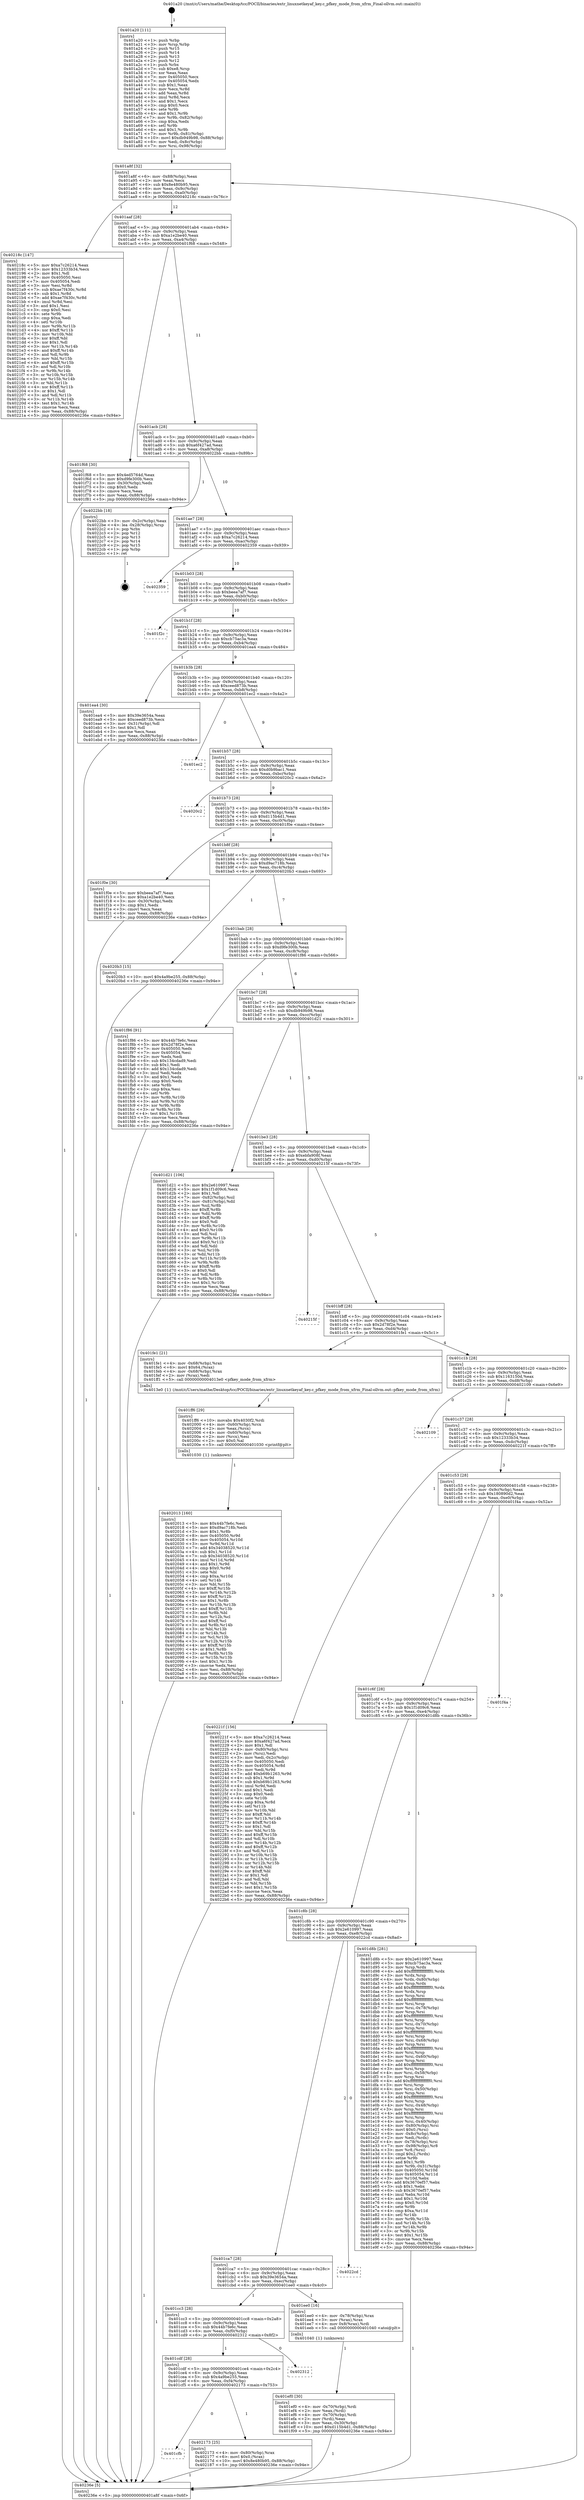 digraph "0x401a20" {
  label = "0x401a20 (/mnt/c/Users/mathe/Desktop/tcc/POCII/binaries/extr_linuxnetkeyaf_key.c_pfkey_mode_from_xfrm_Final-ollvm.out::main(0))"
  labelloc = "t"
  node[shape=record]

  Entry [label="",width=0.3,height=0.3,shape=circle,fillcolor=black,style=filled]
  "0x401a8f" [label="{
     0x401a8f [32]\l
     | [instrs]\l
     &nbsp;&nbsp;0x401a8f \<+6\>: mov -0x88(%rbp),%eax\l
     &nbsp;&nbsp;0x401a95 \<+2\>: mov %eax,%ecx\l
     &nbsp;&nbsp;0x401a97 \<+6\>: sub $0x8e480b95,%ecx\l
     &nbsp;&nbsp;0x401a9d \<+6\>: mov %eax,-0x9c(%rbp)\l
     &nbsp;&nbsp;0x401aa3 \<+6\>: mov %ecx,-0xa0(%rbp)\l
     &nbsp;&nbsp;0x401aa9 \<+6\>: je 000000000040218c \<main+0x76c\>\l
  }"]
  "0x40218c" [label="{
     0x40218c [147]\l
     | [instrs]\l
     &nbsp;&nbsp;0x40218c \<+5\>: mov $0xa7c26214,%eax\l
     &nbsp;&nbsp;0x402191 \<+5\>: mov $0x12333b34,%ecx\l
     &nbsp;&nbsp;0x402196 \<+2\>: mov $0x1,%dl\l
     &nbsp;&nbsp;0x402198 \<+7\>: mov 0x405050,%esi\l
     &nbsp;&nbsp;0x40219f \<+7\>: mov 0x405054,%edi\l
     &nbsp;&nbsp;0x4021a6 \<+3\>: mov %esi,%r8d\l
     &nbsp;&nbsp;0x4021a9 \<+7\>: sub $0xae7f430c,%r8d\l
     &nbsp;&nbsp;0x4021b0 \<+4\>: sub $0x1,%r8d\l
     &nbsp;&nbsp;0x4021b4 \<+7\>: add $0xae7f430c,%r8d\l
     &nbsp;&nbsp;0x4021bb \<+4\>: imul %r8d,%esi\l
     &nbsp;&nbsp;0x4021bf \<+3\>: and $0x1,%esi\l
     &nbsp;&nbsp;0x4021c2 \<+3\>: cmp $0x0,%esi\l
     &nbsp;&nbsp;0x4021c5 \<+4\>: sete %r9b\l
     &nbsp;&nbsp;0x4021c9 \<+3\>: cmp $0xa,%edi\l
     &nbsp;&nbsp;0x4021cc \<+4\>: setl %r10b\l
     &nbsp;&nbsp;0x4021d0 \<+3\>: mov %r9b,%r11b\l
     &nbsp;&nbsp;0x4021d3 \<+4\>: xor $0xff,%r11b\l
     &nbsp;&nbsp;0x4021d7 \<+3\>: mov %r10b,%bl\l
     &nbsp;&nbsp;0x4021da \<+3\>: xor $0xff,%bl\l
     &nbsp;&nbsp;0x4021dd \<+3\>: xor $0x1,%dl\l
     &nbsp;&nbsp;0x4021e0 \<+3\>: mov %r11b,%r14b\l
     &nbsp;&nbsp;0x4021e3 \<+4\>: and $0xff,%r14b\l
     &nbsp;&nbsp;0x4021e7 \<+3\>: and %dl,%r9b\l
     &nbsp;&nbsp;0x4021ea \<+3\>: mov %bl,%r15b\l
     &nbsp;&nbsp;0x4021ed \<+4\>: and $0xff,%r15b\l
     &nbsp;&nbsp;0x4021f1 \<+3\>: and %dl,%r10b\l
     &nbsp;&nbsp;0x4021f4 \<+3\>: or %r9b,%r14b\l
     &nbsp;&nbsp;0x4021f7 \<+3\>: or %r10b,%r15b\l
     &nbsp;&nbsp;0x4021fa \<+3\>: xor %r15b,%r14b\l
     &nbsp;&nbsp;0x4021fd \<+3\>: or %bl,%r11b\l
     &nbsp;&nbsp;0x402200 \<+4\>: xor $0xff,%r11b\l
     &nbsp;&nbsp;0x402204 \<+3\>: or $0x1,%dl\l
     &nbsp;&nbsp;0x402207 \<+3\>: and %dl,%r11b\l
     &nbsp;&nbsp;0x40220a \<+3\>: or %r11b,%r14b\l
     &nbsp;&nbsp;0x40220d \<+4\>: test $0x1,%r14b\l
     &nbsp;&nbsp;0x402211 \<+3\>: cmovne %ecx,%eax\l
     &nbsp;&nbsp;0x402214 \<+6\>: mov %eax,-0x88(%rbp)\l
     &nbsp;&nbsp;0x40221a \<+5\>: jmp 000000000040236e \<main+0x94e\>\l
  }"]
  "0x401aaf" [label="{
     0x401aaf [28]\l
     | [instrs]\l
     &nbsp;&nbsp;0x401aaf \<+5\>: jmp 0000000000401ab4 \<main+0x94\>\l
     &nbsp;&nbsp;0x401ab4 \<+6\>: mov -0x9c(%rbp),%eax\l
     &nbsp;&nbsp;0x401aba \<+5\>: sub $0xa1e2be40,%eax\l
     &nbsp;&nbsp;0x401abf \<+6\>: mov %eax,-0xa4(%rbp)\l
     &nbsp;&nbsp;0x401ac5 \<+6\>: je 0000000000401f68 \<main+0x548\>\l
  }"]
  Exit [label="",width=0.3,height=0.3,shape=circle,fillcolor=black,style=filled,peripheries=2]
  "0x401f68" [label="{
     0x401f68 [30]\l
     | [instrs]\l
     &nbsp;&nbsp;0x401f68 \<+5\>: mov $0x4ed5764d,%eax\l
     &nbsp;&nbsp;0x401f6d \<+5\>: mov $0xd9fe300b,%ecx\l
     &nbsp;&nbsp;0x401f72 \<+3\>: mov -0x30(%rbp),%edx\l
     &nbsp;&nbsp;0x401f75 \<+3\>: cmp $0x0,%edx\l
     &nbsp;&nbsp;0x401f78 \<+3\>: cmove %ecx,%eax\l
     &nbsp;&nbsp;0x401f7b \<+6\>: mov %eax,-0x88(%rbp)\l
     &nbsp;&nbsp;0x401f81 \<+5\>: jmp 000000000040236e \<main+0x94e\>\l
  }"]
  "0x401acb" [label="{
     0x401acb [28]\l
     | [instrs]\l
     &nbsp;&nbsp;0x401acb \<+5\>: jmp 0000000000401ad0 \<main+0xb0\>\l
     &nbsp;&nbsp;0x401ad0 \<+6\>: mov -0x9c(%rbp),%eax\l
     &nbsp;&nbsp;0x401ad6 \<+5\>: sub $0xa6f427ad,%eax\l
     &nbsp;&nbsp;0x401adb \<+6\>: mov %eax,-0xa8(%rbp)\l
     &nbsp;&nbsp;0x401ae1 \<+6\>: je 00000000004022bb \<main+0x89b\>\l
  }"]
  "0x401cfb" [label="{
     0x401cfb\l
  }", style=dashed]
  "0x4022bb" [label="{
     0x4022bb [18]\l
     | [instrs]\l
     &nbsp;&nbsp;0x4022bb \<+3\>: mov -0x2c(%rbp),%eax\l
     &nbsp;&nbsp;0x4022be \<+4\>: lea -0x28(%rbp),%rsp\l
     &nbsp;&nbsp;0x4022c2 \<+1\>: pop %rbx\l
     &nbsp;&nbsp;0x4022c3 \<+2\>: pop %r12\l
     &nbsp;&nbsp;0x4022c5 \<+2\>: pop %r13\l
     &nbsp;&nbsp;0x4022c7 \<+2\>: pop %r14\l
     &nbsp;&nbsp;0x4022c9 \<+2\>: pop %r15\l
     &nbsp;&nbsp;0x4022cb \<+1\>: pop %rbp\l
     &nbsp;&nbsp;0x4022cc \<+1\>: ret\l
  }"]
  "0x401ae7" [label="{
     0x401ae7 [28]\l
     | [instrs]\l
     &nbsp;&nbsp;0x401ae7 \<+5\>: jmp 0000000000401aec \<main+0xcc\>\l
     &nbsp;&nbsp;0x401aec \<+6\>: mov -0x9c(%rbp),%eax\l
     &nbsp;&nbsp;0x401af2 \<+5\>: sub $0xa7c26214,%eax\l
     &nbsp;&nbsp;0x401af7 \<+6\>: mov %eax,-0xac(%rbp)\l
     &nbsp;&nbsp;0x401afd \<+6\>: je 0000000000402359 \<main+0x939\>\l
  }"]
  "0x402173" [label="{
     0x402173 [25]\l
     | [instrs]\l
     &nbsp;&nbsp;0x402173 \<+4\>: mov -0x80(%rbp),%rax\l
     &nbsp;&nbsp;0x402177 \<+6\>: movl $0x0,(%rax)\l
     &nbsp;&nbsp;0x40217d \<+10\>: movl $0x8e480b95,-0x88(%rbp)\l
     &nbsp;&nbsp;0x402187 \<+5\>: jmp 000000000040236e \<main+0x94e\>\l
  }"]
  "0x402359" [label="{
     0x402359\l
  }", style=dashed]
  "0x401b03" [label="{
     0x401b03 [28]\l
     | [instrs]\l
     &nbsp;&nbsp;0x401b03 \<+5\>: jmp 0000000000401b08 \<main+0xe8\>\l
     &nbsp;&nbsp;0x401b08 \<+6\>: mov -0x9c(%rbp),%eax\l
     &nbsp;&nbsp;0x401b0e \<+5\>: sub $0xbeea7af7,%eax\l
     &nbsp;&nbsp;0x401b13 \<+6\>: mov %eax,-0xb0(%rbp)\l
     &nbsp;&nbsp;0x401b19 \<+6\>: je 0000000000401f2c \<main+0x50c\>\l
  }"]
  "0x401cdf" [label="{
     0x401cdf [28]\l
     | [instrs]\l
     &nbsp;&nbsp;0x401cdf \<+5\>: jmp 0000000000401ce4 \<main+0x2c4\>\l
     &nbsp;&nbsp;0x401ce4 \<+6\>: mov -0x9c(%rbp),%eax\l
     &nbsp;&nbsp;0x401cea \<+5\>: sub $0x4a9be255,%eax\l
     &nbsp;&nbsp;0x401cef \<+6\>: mov %eax,-0xf4(%rbp)\l
     &nbsp;&nbsp;0x401cf5 \<+6\>: je 0000000000402173 \<main+0x753\>\l
  }"]
  "0x401f2c" [label="{
     0x401f2c\l
  }", style=dashed]
  "0x401b1f" [label="{
     0x401b1f [28]\l
     | [instrs]\l
     &nbsp;&nbsp;0x401b1f \<+5\>: jmp 0000000000401b24 \<main+0x104\>\l
     &nbsp;&nbsp;0x401b24 \<+6\>: mov -0x9c(%rbp),%eax\l
     &nbsp;&nbsp;0x401b2a \<+5\>: sub $0xcb75ac3a,%eax\l
     &nbsp;&nbsp;0x401b2f \<+6\>: mov %eax,-0xb4(%rbp)\l
     &nbsp;&nbsp;0x401b35 \<+6\>: je 0000000000401ea4 \<main+0x484\>\l
  }"]
  "0x402312" [label="{
     0x402312\l
  }", style=dashed]
  "0x401ea4" [label="{
     0x401ea4 [30]\l
     | [instrs]\l
     &nbsp;&nbsp;0x401ea4 \<+5\>: mov $0x39e3654a,%eax\l
     &nbsp;&nbsp;0x401ea9 \<+5\>: mov $0xceed873b,%ecx\l
     &nbsp;&nbsp;0x401eae \<+3\>: mov -0x31(%rbp),%dl\l
     &nbsp;&nbsp;0x401eb1 \<+3\>: test $0x1,%dl\l
     &nbsp;&nbsp;0x401eb4 \<+3\>: cmovne %ecx,%eax\l
     &nbsp;&nbsp;0x401eb7 \<+6\>: mov %eax,-0x88(%rbp)\l
     &nbsp;&nbsp;0x401ebd \<+5\>: jmp 000000000040236e \<main+0x94e\>\l
  }"]
  "0x401b3b" [label="{
     0x401b3b [28]\l
     | [instrs]\l
     &nbsp;&nbsp;0x401b3b \<+5\>: jmp 0000000000401b40 \<main+0x120\>\l
     &nbsp;&nbsp;0x401b40 \<+6\>: mov -0x9c(%rbp),%eax\l
     &nbsp;&nbsp;0x401b46 \<+5\>: sub $0xceed873b,%eax\l
     &nbsp;&nbsp;0x401b4b \<+6\>: mov %eax,-0xb8(%rbp)\l
     &nbsp;&nbsp;0x401b51 \<+6\>: je 0000000000401ec2 \<main+0x4a2\>\l
  }"]
  "0x402013" [label="{
     0x402013 [160]\l
     | [instrs]\l
     &nbsp;&nbsp;0x402013 \<+5\>: mov $0x44b7fe6c,%esi\l
     &nbsp;&nbsp;0x402018 \<+5\>: mov $0xd9ac718b,%edx\l
     &nbsp;&nbsp;0x40201d \<+3\>: mov $0x1,%r8b\l
     &nbsp;&nbsp;0x402020 \<+8\>: mov 0x405050,%r9d\l
     &nbsp;&nbsp;0x402028 \<+8\>: mov 0x405054,%r10d\l
     &nbsp;&nbsp;0x402030 \<+3\>: mov %r9d,%r11d\l
     &nbsp;&nbsp;0x402033 \<+7\>: add $0x34038520,%r11d\l
     &nbsp;&nbsp;0x40203a \<+4\>: sub $0x1,%r11d\l
     &nbsp;&nbsp;0x40203e \<+7\>: sub $0x34038520,%r11d\l
     &nbsp;&nbsp;0x402045 \<+4\>: imul %r11d,%r9d\l
     &nbsp;&nbsp;0x402049 \<+4\>: and $0x1,%r9d\l
     &nbsp;&nbsp;0x40204d \<+4\>: cmp $0x0,%r9d\l
     &nbsp;&nbsp;0x402051 \<+3\>: sete %bl\l
     &nbsp;&nbsp;0x402054 \<+4\>: cmp $0xa,%r10d\l
     &nbsp;&nbsp;0x402058 \<+4\>: setl %r14b\l
     &nbsp;&nbsp;0x40205c \<+3\>: mov %bl,%r15b\l
     &nbsp;&nbsp;0x40205f \<+4\>: xor $0xff,%r15b\l
     &nbsp;&nbsp;0x402063 \<+3\>: mov %r14b,%r12b\l
     &nbsp;&nbsp;0x402066 \<+4\>: xor $0xff,%r12b\l
     &nbsp;&nbsp;0x40206a \<+4\>: xor $0x1,%r8b\l
     &nbsp;&nbsp;0x40206e \<+3\>: mov %r15b,%r13b\l
     &nbsp;&nbsp;0x402071 \<+4\>: and $0xff,%r13b\l
     &nbsp;&nbsp;0x402075 \<+3\>: and %r8b,%bl\l
     &nbsp;&nbsp;0x402078 \<+3\>: mov %r12b,%cl\l
     &nbsp;&nbsp;0x40207b \<+3\>: and $0xff,%cl\l
     &nbsp;&nbsp;0x40207e \<+3\>: and %r8b,%r14b\l
     &nbsp;&nbsp;0x402081 \<+3\>: or %bl,%r13b\l
     &nbsp;&nbsp;0x402084 \<+3\>: or %r14b,%cl\l
     &nbsp;&nbsp;0x402087 \<+3\>: xor %cl,%r13b\l
     &nbsp;&nbsp;0x40208a \<+3\>: or %r12b,%r15b\l
     &nbsp;&nbsp;0x40208d \<+4\>: xor $0xff,%r15b\l
     &nbsp;&nbsp;0x402091 \<+4\>: or $0x1,%r8b\l
     &nbsp;&nbsp;0x402095 \<+3\>: and %r8b,%r15b\l
     &nbsp;&nbsp;0x402098 \<+3\>: or %r15b,%r13b\l
     &nbsp;&nbsp;0x40209b \<+4\>: test $0x1,%r13b\l
     &nbsp;&nbsp;0x40209f \<+3\>: cmovne %edx,%esi\l
     &nbsp;&nbsp;0x4020a2 \<+6\>: mov %esi,-0x88(%rbp)\l
     &nbsp;&nbsp;0x4020a8 \<+6\>: mov %eax,-0xfc(%rbp)\l
     &nbsp;&nbsp;0x4020ae \<+5\>: jmp 000000000040236e \<main+0x94e\>\l
  }"]
  "0x401ec2" [label="{
     0x401ec2\l
  }", style=dashed]
  "0x401b57" [label="{
     0x401b57 [28]\l
     | [instrs]\l
     &nbsp;&nbsp;0x401b57 \<+5\>: jmp 0000000000401b5c \<main+0x13c\>\l
     &nbsp;&nbsp;0x401b5c \<+6\>: mov -0x9c(%rbp),%eax\l
     &nbsp;&nbsp;0x401b62 \<+5\>: sub $0xd0b9bac1,%eax\l
     &nbsp;&nbsp;0x401b67 \<+6\>: mov %eax,-0xbc(%rbp)\l
     &nbsp;&nbsp;0x401b6d \<+6\>: je 00000000004020c2 \<main+0x6a2\>\l
  }"]
  "0x401ff6" [label="{
     0x401ff6 [29]\l
     | [instrs]\l
     &nbsp;&nbsp;0x401ff6 \<+10\>: movabs $0x4030f2,%rdi\l
     &nbsp;&nbsp;0x402000 \<+4\>: mov -0x60(%rbp),%rcx\l
     &nbsp;&nbsp;0x402004 \<+2\>: mov %eax,(%rcx)\l
     &nbsp;&nbsp;0x402006 \<+4\>: mov -0x60(%rbp),%rcx\l
     &nbsp;&nbsp;0x40200a \<+2\>: mov (%rcx),%esi\l
     &nbsp;&nbsp;0x40200c \<+2\>: mov $0x0,%al\l
     &nbsp;&nbsp;0x40200e \<+5\>: call 0000000000401030 \<printf@plt\>\l
     | [calls]\l
     &nbsp;&nbsp;0x401030 \{1\} (unknown)\l
  }"]
  "0x4020c2" [label="{
     0x4020c2\l
  }", style=dashed]
  "0x401b73" [label="{
     0x401b73 [28]\l
     | [instrs]\l
     &nbsp;&nbsp;0x401b73 \<+5\>: jmp 0000000000401b78 \<main+0x158\>\l
     &nbsp;&nbsp;0x401b78 \<+6\>: mov -0x9c(%rbp),%eax\l
     &nbsp;&nbsp;0x401b7e \<+5\>: sub $0xd115b4d1,%eax\l
     &nbsp;&nbsp;0x401b83 \<+6\>: mov %eax,-0xc0(%rbp)\l
     &nbsp;&nbsp;0x401b89 \<+6\>: je 0000000000401f0e \<main+0x4ee\>\l
  }"]
  "0x401ef0" [label="{
     0x401ef0 [30]\l
     | [instrs]\l
     &nbsp;&nbsp;0x401ef0 \<+4\>: mov -0x70(%rbp),%rdi\l
     &nbsp;&nbsp;0x401ef4 \<+2\>: mov %eax,(%rdi)\l
     &nbsp;&nbsp;0x401ef6 \<+4\>: mov -0x70(%rbp),%rdi\l
     &nbsp;&nbsp;0x401efa \<+2\>: mov (%rdi),%eax\l
     &nbsp;&nbsp;0x401efc \<+3\>: mov %eax,-0x30(%rbp)\l
     &nbsp;&nbsp;0x401eff \<+10\>: movl $0xd115b4d1,-0x88(%rbp)\l
     &nbsp;&nbsp;0x401f09 \<+5\>: jmp 000000000040236e \<main+0x94e\>\l
  }"]
  "0x401f0e" [label="{
     0x401f0e [30]\l
     | [instrs]\l
     &nbsp;&nbsp;0x401f0e \<+5\>: mov $0xbeea7af7,%eax\l
     &nbsp;&nbsp;0x401f13 \<+5\>: mov $0xa1e2be40,%ecx\l
     &nbsp;&nbsp;0x401f18 \<+3\>: mov -0x30(%rbp),%edx\l
     &nbsp;&nbsp;0x401f1b \<+3\>: cmp $0x1,%edx\l
     &nbsp;&nbsp;0x401f1e \<+3\>: cmovl %ecx,%eax\l
     &nbsp;&nbsp;0x401f21 \<+6\>: mov %eax,-0x88(%rbp)\l
     &nbsp;&nbsp;0x401f27 \<+5\>: jmp 000000000040236e \<main+0x94e\>\l
  }"]
  "0x401b8f" [label="{
     0x401b8f [28]\l
     | [instrs]\l
     &nbsp;&nbsp;0x401b8f \<+5\>: jmp 0000000000401b94 \<main+0x174\>\l
     &nbsp;&nbsp;0x401b94 \<+6\>: mov -0x9c(%rbp),%eax\l
     &nbsp;&nbsp;0x401b9a \<+5\>: sub $0xd9ac718b,%eax\l
     &nbsp;&nbsp;0x401b9f \<+6\>: mov %eax,-0xc4(%rbp)\l
     &nbsp;&nbsp;0x401ba5 \<+6\>: je 00000000004020b3 \<main+0x693\>\l
  }"]
  "0x401cc3" [label="{
     0x401cc3 [28]\l
     | [instrs]\l
     &nbsp;&nbsp;0x401cc3 \<+5\>: jmp 0000000000401cc8 \<main+0x2a8\>\l
     &nbsp;&nbsp;0x401cc8 \<+6\>: mov -0x9c(%rbp),%eax\l
     &nbsp;&nbsp;0x401cce \<+5\>: sub $0x44b7fe6c,%eax\l
     &nbsp;&nbsp;0x401cd3 \<+6\>: mov %eax,-0xf0(%rbp)\l
     &nbsp;&nbsp;0x401cd9 \<+6\>: je 0000000000402312 \<main+0x8f2\>\l
  }"]
  "0x4020b3" [label="{
     0x4020b3 [15]\l
     | [instrs]\l
     &nbsp;&nbsp;0x4020b3 \<+10\>: movl $0x4a9be255,-0x88(%rbp)\l
     &nbsp;&nbsp;0x4020bd \<+5\>: jmp 000000000040236e \<main+0x94e\>\l
  }"]
  "0x401bab" [label="{
     0x401bab [28]\l
     | [instrs]\l
     &nbsp;&nbsp;0x401bab \<+5\>: jmp 0000000000401bb0 \<main+0x190\>\l
     &nbsp;&nbsp;0x401bb0 \<+6\>: mov -0x9c(%rbp),%eax\l
     &nbsp;&nbsp;0x401bb6 \<+5\>: sub $0xd9fe300b,%eax\l
     &nbsp;&nbsp;0x401bbb \<+6\>: mov %eax,-0xc8(%rbp)\l
     &nbsp;&nbsp;0x401bc1 \<+6\>: je 0000000000401f86 \<main+0x566\>\l
  }"]
  "0x401ee0" [label="{
     0x401ee0 [16]\l
     | [instrs]\l
     &nbsp;&nbsp;0x401ee0 \<+4\>: mov -0x78(%rbp),%rax\l
     &nbsp;&nbsp;0x401ee4 \<+3\>: mov (%rax),%rax\l
     &nbsp;&nbsp;0x401ee7 \<+4\>: mov 0x8(%rax),%rdi\l
     &nbsp;&nbsp;0x401eeb \<+5\>: call 0000000000401040 \<atoi@plt\>\l
     | [calls]\l
     &nbsp;&nbsp;0x401040 \{1\} (unknown)\l
  }"]
  "0x401f86" [label="{
     0x401f86 [91]\l
     | [instrs]\l
     &nbsp;&nbsp;0x401f86 \<+5\>: mov $0x44b7fe6c,%eax\l
     &nbsp;&nbsp;0x401f8b \<+5\>: mov $0x2d78f2e,%ecx\l
     &nbsp;&nbsp;0x401f90 \<+7\>: mov 0x405050,%edx\l
     &nbsp;&nbsp;0x401f97 \<+7\>: mov 0x405054,%esi\l
     &nbsp;&nbsp;0x401f9e \<+2\>: mov %edx,%edi\l
     &nbsp;&nbsp;0x401fa0 \<+6\>: sub $0x134cdad9,%edi\l
     &nbsp;&nbsp;0x401fa6 \<+3\>: sub $0x1,%edi\l
     &nbsp;&nbsp;0x401fa9 \<+6\>: add $0x134cdad9,%edi\l
     &nbsp;&nbsp;0x401faf \<+3\>: imul %edi,%edx\l
     &nbsp;&nbsp;0x401fb2 \<+3\>: and $0x1,%edx\l
     &nbsp;&nbsp;0x401fb5 \<+3\>: cmp $0x0,%edx\l
     &nbsp;&nbsp;0x401fb8 \<+4\>: sete %r8b\l
     &nbsp;&nbsp;0x401fbc \<+3\>: cmp $0xa,%esi\l
     &nbsp;&nbsp;0x401fbf \<+4\>: setl %r9b\l
     &nbsp;&nbsp;0x401fc3 \<+3\>: mov %r8b,%r10b\l
     &nbsp;&nbsp;0x401fc6 \<+3\>: and %r9b,%r10b\l
     &nbsp;&nbsp;0x401fc9 \<+3\>: xor %r9b,%r8b\l
     &nbsp;&nbsp;0x401fcc \<+3\>: or %r8b,%r10b\l
     &nbsp;&nbsp;0x401fcf \<+4\>: test $0x1,%r10b\l
     &nbsp;&nbsp;0x401fd3 \<+3\>: cmovne %ecx,%eax\l
     &nbsp;&nbsp;0x401fd6 \<+6\>: mov %eax,-0x88(%rbp)\l
     &nbsp;&nbsp;0x401fdc \<+5\>: jmp 000000000040236e \<main+0x94e\>\l
  }"]
  "0x401bc7" [label="{
     0x401bc7 [28]\l
     | [instrs]\l
     &nbsp;&nbsp;0x401bc7 \<+5\>: jmp 0000000000401bcc \<main+0x1ac\>\l
     &nbsp;&nbsp;0x401bcc \<+6\>: mov -0x9c(%rbp),%eax\l
     &nbsp;&nbsp;0x401bd2 \<+5\>: sub $0xdb949b98,%eax\l
     &nbsp;&nbsp;0x401bd7 \<+6\>: mov %eax,-0xcc(%rbp)\l
     &nbsp;&nbsp;0x401bdd \<+6\>: je 0000000000401d21 \<main+0x301\>\l
  }"]
  "0x401ca7" [label="{
     0x401ca7 [28]\l
     | [instrs]\l
     &nbsp;&nbsp;0x401ca7 \<+5\>: jmp 0000000000401cac \<main+0x28c\>\l
     &nbsp;&nbsp;0x401cac \<+6\>: mov -0x9c(%rbp),%eax\l
     &nbsp;&nbsp;0x401cb2 \<+5\>: sub $0x39e3654a,%eax\l
     &nbsp;&nbsp;0x401cb7 \<+6\>: mov %eax,-0xec(%rbp)\l
     &nbsp;&nbsp;0x401cbd \<+6\>: je 0000000000401ee0 \<main+0x4c0\>\l
  }"]
  "0x401d21" [label="{
     0x401d21 [106]\l
     | [instrs]\l
     &nbsp;&nbsp;0x401d21 \<+5\>: mov $0x2e610997,%eax\l
     &nbsp;&nbsp;0x401d26 \<+5\>: mov $0x1f1d09c6,%ecx\l
     &nbsp;&nbsp;0x401d2b \<+2\>: mov $0x1,%dl\l
     &nbsp;&nbsp;0x401d2d \<+7\>: mov -0x82(%rbp),%sil\l
     &nbsp;&nbsp;0x401d34 \<+7\>: mov -0x81(%rbp),%dil\l
     &nbsp;&nbsp;0x401d3b \<+3\>: mov %sil,%r8b\l
     &nbsp;&nbsp;0x401d3e \<+4\>: xor $0xff,%r8b\l
     &nbsp;&nbsp;0x401d42 \<+3\>: mov %dil,%r9b\l
     &nbsp;&nbsp;0x401d45 \<+4\>: xor $0xff,%r9b\l
     &nbsp;&nbsp;0x401d49 \<+3\>: xor $0x0,%dl\l
     &nbsp;&nbsp;0x401d4c \<+3\>: mov %r8b,%r10b\l
     &nbsp;&nbsp;0x401d4f \<+4\>: and $0x0,%r10b\l
     &nbsp;&nbsp;0x401d53 \<+3\>: and %dl,%sil\l
     &nbsp;&nbsp;0x401d56 \<+3\>: mov %r9b,%r11b\l
     &nbsp;&nbsp;0x401d59 \<+4\>: and $0x0,%r11b\l
     &nbsp;&nbsp;0x401d5d \<+3\>: and %dl,%dil\l
     &nbsp;&nbsp;0x401d60 \<+3\>: or %sil,%r10b\l
     &nbsp;&nbsp;0x401d63 \<+3\>: or %dil,%r11b\l
     &nbsp;&nbsp;0x401d66 \<+3\>: xor %r11b,%r10b\l
     &nbsp;&nbsp;0x401d69 \<+3\>: or %r9b,%r8b\l
     &nbsp;&nbsp;0x401d6c \<+4\>: xor $0xff,%r8b\l
     &nbsp;&nbsp;0x401d70 \<+3\>: or $0x0,%dl\l
     &nbsp;&nbsp;0x401d73 \<+3\>: and %dl,%r8b\l
     &nbsp;&nbsp;0x401d76 \<+3\>: or %r8b,%r10b\l
     &nbsp;&nbsp;0x401d79 \<+4\>: test $0x1,%r10b\l
     &nbsp;&nbsp;0x401d7d \<+3\>: cmovne %ecx,%eax\l
     &nbsp;&nbsp;0x401d80 \<+6\>: mov %eax,-0x88(%rbp)\l
     &nbsp;&nbsp;0x401d86 \<+5\>: jmp 000000000040236e \<main+0x94e\>\l
  }"]
  "0x401be3" [label="{
     0x401be3 [28]\l
     | [instrs]\l
     &nbsp;&nbsp;0x401be3 \<+5\>: jmp 0000000000401be8 \<main+0x1c8\>\l
     &nbsp;&nbsp;0x401be8 \<+6\>: mov -0x9c(%rbp),%eax\l
     &nbsp;&nbsp;0x401bee \<+5\>: sub $0xebfa908f,%eax\l
     &nbsp;&nbsp;0x401bf3 \<+6\>: mov %eax,-0xd0(%rbp)\l
     &nbsp;&nbsp;0x401bf9 \<+6\>: je 000000000040215f \<main+0x73f\>\l
  }"]
  "0x40236e" [label="{
     0x40236e [5]\l
     | [instrs]\l
     &nbsp;&nbsp;0x40236e \<+5\>: jmp 0000000000401a8f \<main+0x6f\>\l
  }"]
  "0x401a20" [label="{
     0x401a20 [111]\l
     | [instrs]\l
     &nbsp;&nbsp;0x401a20 \<+1\>: push %rbp\l
     &nbsp;&nbsp;0x401a21 \<+3\>: mov %rsp,%rbp\l
     &nbsp;&nbsp;0x401a24 \<+2\>: push %r15\l
     &nbsp;&nbsp;0x401a26 \<+2\>: push %r14\l
     &nbsp;&nbsp;0x401a28 \<+2\>: push %r13\l
     &nbsp;&nbsp;0x401a2a \<+2\>: push %r12\l
     &nbsp;&nbsp;0x401a2c \<+1\>: push %rbx\l
     &nbsp;&nbsp;0x401a2d \<+7\>: sub $0xe8,%rsp\l
     &nbsp;&nbsp;0x401a34 \<+2\>: xor %eax,%eax\l
     &nbsp;&nbsp;0x401a36 \<+7\>: mov 0x405050,%ecx\l
     &nbsp;&nbsp;0x401a3d \<+7\>: mov 0x405054,%edx\l
     &nbsp;&nbsp;0x401a44 \<+3\>: sub $0x1,%eax\l
     &nbsp;&nbsp;0x401a47 \<+3\>: mov %ecx,%r8d\l
     &nbsp;&nbsp;0x401a4a \<+3\>: add %eax,%r8d\l
     &nbsp;&nbsp;0x401a4d \<+4\>: imul %r8d,%ecx\l
     &nbsp;&nbsp;0x401a51 \<+3\>: and $0x1,%ecx\l
     &nbsp;&nbsp;0x401a54 \<+3\>: cmp $0x0,%ecx\l
     &nbsp;&nbsp;0x401a57 \<+4\>: sete %r9b\l
     &nbsp;&nbsp;0x401a5b \<+4\>: and $0x1,%r9b\l
     &nbsp;&nbsp;0x401a5f \<+7\>: mov %r9b,-0x82(%rbp)\l
     &nbsp;&nbsp;0x401a66 \<+3\>: cmp $0xa,%edx\l
     &nbsp;&nbsp;0x401a69 \<+4\>: setl %r9b\l
     &nbsp;&nbsp;0x401a6d \<+4\>: and $0x1,%r9b\l
     &nbsp;&nbsp;0x401a71 \<+7\>: mov %r9b,-0x81(%rbp)\l
     &nbsp;&nbsp;0x401a78 \<+10\>: movl $0xdb949b98,-0x88(%rbp)\l
     &nbsp;&nbsp;0x401a82 \<+6\>: mov %edi,-0x8c(%rbp)\l
     &nbsp;&nbsp;0x401a88 \<+7\>: mov %rsi,-0x98(%rbp)\l
  }"]
  "0x4022cd" [label="{
     0x4022cd\l
  }", style=dashed]
  "0x40215f" [label="{
     0x40215f\l
  }", style=dashed]
  "0x401bff" [label="{
     0x401bff [28]\l
     | [instrs]\l
     &nbsp;&nbsp;0x401bff \<+5\>: jmp 0000000000401c04 \<main+0x1e4\>\l
     &nbsp;&nbsp;0x401c04 \<+6\>: mov -0x9c(%rbp),%eax\l
     &nbsp;&nbsp;0x401c0a \<+5\>: sub $0x2d78f2e,%eax\l
     &nbsp;&nbsp;0x401c0f \<+6\>: mov %eax,-0xd4(%rbp)\l
     &nbsp;&nbsp;0x401c15 \<+6\>: je 0000000000401fe1 \<main+0x5c1\>\l
  }"]
  "0x401c8b" [label="{
     0x401c8b [28]\l
     | [instrs]\l
     &nbsp;&nbsp;0x401c8b \<+5\>: jmp 0000000000401c90 \<main+0x270\>\l
     &nbsp;&nbsp;0x401c90 \<+6\>: mov -0x9c(%rbp),%eax\l
     &nbsp;&nbsp;0x401c96 \<+5\>: sub $0x2e610997,%eax\l
     &nbsp;&nbsp;0x401c9b \<+6\>: mov %eax,-0xe8(%rbp)\l
     &nbsp;&nbsp;0x401ca1 \<+6\>: je 00000000004022cd \<main+0x8ad\>\l
  }"]
  "0x401fe1" [label="{
     0x401fe1 [21]\l
     | [instrs]\l
     &nbsp;&nbsp;0x401fe1 \<+4\>: mov -0x68(%rbp),%rax\l
     &nbsp;&nbsp;0x401fe5 \<+6\>: movl $0x64,(%rax)\l
     &nbsp;&nbsp;0x401feb \<+4\>: mov -0x68(%rbp),%rax\l
     &nbsp;&nbsp;0x401fef \<+2\>: mov (%rax),%edi\l
     &nbsp;&nbsp;0x401ff1 \<+5\>: call 00000000004013e0 \<pfkey_mode_from_xfrm\>\l
     | [calls]\l
     &nbsp;&nbsp;0x4013e0 \{1\} (/mnt/c/Users/mathe/Desktop/tcc/POCII/binaries/extr_linuxnetkeyaf_key.c_pfkey_mode_from_xfrm_Final-ollvm.out::pfkey_mode_from_xfrm)\l
  }"]
  "0x401c1b" [label="{
     0x401c1b [28]\l
     | [instrs]\l
     &nbsp;&nbsp;0x401c1b \<+5\>: jmp 0000000000401c20 \<main+0x200\>\l
     &nbsp;&nbsp;0x401c20 \<+6\>: mov -0x9c(%rbp),%eax\l
     &nbsp;&nbsp;0x401c26 \<+5\>: sub $0x1163150d,%eax\l
     &nbsp;&nbsp;0x401c2b \<+6\>: mov %eax,-0xd8(%rbp)\l
     &nbsp;&nbsp;0x401c31 \<+6\>: je 0000000000402109 \<main+0x6e9\>\l
  }"]
  "0x401d8b" [label="{
     0x401d8b [281]\l
     | [instrs]\l
     &nbsp;&nbsp;0x401d8b \<+5\>: mov $0x2e610997,%eax\l
     &nbsp;&nbsp;0x401d90 \<+5\>: mov $0xcb75ac3a,%ecx\l
     &nbsp;&nbsp;0x401d95 \<+3\>: mov %rsp,%rdx\l
     &nbsp;&nbsp;0x401d98 \<+4\>: add $0xfffffffffffffff0,%rdx\l
     &nbsp;&nbsp;0x401d9c \<+3\>: mov %rdx,%rsp\l
     &nbsp;&nbsp;0x401d9f \<+4\>: mov %rdx,-0x80(%rbp)\l
     &nbsp;&nbsp;0x401da3 \<+3\>: mov %rsp,%rdx\l
     &nbsp;&nbsp;0x401da6 \<+4\>: add $0xfffffffffffffff0,%rdx\l
     &nbsp;&nbsp;0x401daa \<+3\>: mov %rdx,%rsp\l
     &nbsp;&nbsp;0x401dad \<+3\>: mov %rsp,%rsi\l
     &nbsp;&nbsp;0x401db0 \<+4\>: add $0xfffffffffffffff0,%rsi\l
     &nbsp;&nbsp;0x401db4 \<+3\>: mov %rsi,%rsp\l
     &nbsp;&nbsp;0x401db7 \<+4\>: mov %rsi,-0x78(%rbp)\l
     &nbsp;&nbsp;0x401dbb \<+3\>: mov %rsp,%rsi\l
     &nbsp;&nbsp;0x401dbe \<+4\>: add $0xfffffffffffffff0,%rsi\l
     &nbsp;&nbsp;0x401dc2 \<+3\>: mov %rsi,%rsp\l
     &nbsp;&nbsp;0x401dc5 \<+4\>: mov %rsi,-0x70(%rbp)\l
     &nbsp;&nbsp;0x401dc9 \<+3\>: mov %rsp,%rsi\l
     &nbsp;&nbsp;0x401dcc \<+4\>: add $0xfffffffffffffff0,%rsi\l
     &nbsp;&nbsp;0x401dd0 \<+3\>: mov %rsi,%rsp\l
     &nbsp;&nbsp;0x401dd3 \<+4\>: mov %rsi,-0x68(%rbp)\l
     &nbsp;&nbsp;0x401dd7 \<+3\>: mov %rsp,%rsi\l
     &nbsp;&nbsp;0x401dda \<+4\>: add $0xfffffffffffffff0,%rsi\l
     &nbsp;&nbsp;0x401dde \<+3\>: mov %rsi,%rsp\l
     &nbsp;&nbsp;0x401de1 \<+4\>: mov %rsi,-0x60(%rbp)\l
     &nbsp;&nbsp;0x401de5 \<+3\>: mov %rsp,%rsi\l
     &nbsp;&nbsp;0x401de8 \<+4\>: add $0xfffffffffffffff0,%rsi\l
     &nbsp;&nbsp;0x401dec \<+3\>: mov %rsi,%rsp\l
     &nbsp;&nbsp;0x401def \<+4\>: mov %rsi,-0x58(%rbp)\l
     &nbsp;&nbsp;0x401df3 \<+3\>: mov %rsp,%rsi\l
     &nbsp;&nbsp;0x401df6 \<+4\>: add $0xfffffffffffffff0,%rsi\l
     &nbsp;&nbsp;0x401dfa \<+3\>: mov %rsi,%rsp\l
     &nbsp;&nbsp;0x401dfd \<+4\>: mov %rsi,-0x50(%rbp)\l
     &nbsp;&nbsp;0x401e01 \<+3\>: mov %rsp,%rsi\l
     &nbsp;&nbsp;0x401e04 \<+4\>: add $0xfffffffffffffff0,%rsi\l
     &nbsp;&nbsp;0x401e08 \<+3\>: mov %rsi,%rsp\l
     &nbsp;&nbsp;0x401e0b \<+4\>: mov %rsi,-0x48(%rbp)\l
     &nbsp;&nbsp;0x401e0f \<+3\>: mov %rsp,%rsi\l
     &nbsp;&nbsp;0x401e12 \<+4\>: add $0xfffffffffffffff0,%rsi\l
     &nbsp;&nbsp;0x401e16 \<+3\>: mov %rsi,%rsp\l
     &nbsp;&nbsp;0x401e19 \<+4\>: mov %rsi,-0x40(%rbp)\l
     &nbsp;&nbsp;0x401e1d \<+4\>: mov -0x80(%rbp),%rsi\l
     &nbsp;&nbsp;0x401e21 \<+6\>: movl $0x0,(%rsi)\l
     &nbsp;&nbsp;0x401e27 \<+6\>: mov -0x8c(%rbp),%edi\l
     &nbsp;&nbsp;0x401e2d \<+2\>: mov %edi,(%rdx)\l
     &nbsp;&nbsp;0x401e2f \<+4\>: mov -0x78(%rbp),%rsi\l
     &nbsp;&nbsp;0x401e33 \<+7\>: mov -0x98(%rbp),%r8\l
     &nbsp;&nbsp;0x401e3a \<+3\>: mov %r8,(%rsi)\l
     &nbsp;&nbsp;0x401e3d \<+3\>: cmpl $0x2,(%rdx)\l
     &nbsp;&nbsp;0x401e40 \<+4\>: setne %r9b\l
     &nbsp;&nbsp;0x401e44 \<+4\>: and $0x1,%r9b\l
     &nbsp;&nbsp;0x401e48 \<+4\>: mov %r9b,-0x31(%rbp)\l
     &nbsp;&nbsp;0x401e4c \<+8\>: mov 0x405050,%r10d\l
     &nbsp;&nbsp;0x401e54 \<+8\>: mov 0x405054,%r11d\l
     &nbsp;&nbsp;0x401e5c \<+3\>: mov %r10d,%ebx\l
     &nbsp;&nbsp;0x401e5f \<+6\>: add $0x3670ef57,%ebx\l
     &nbsp;&nbsp;0x401e65 \<+3\>: sub $0x1,%ebx\l
     &nbsp;&nbsp;0x401e68 \<+6\>: sub $0x3670ef57,%ebx\l
     &nbsp;&nbsp;0x401e6e \<+4\>: imul %ebx,%r10d\l
     &nbsp;&nbsp;0x401e72 \<+4\>: and $0x1,%r10d\l
     &nbsp;&nbsp;0x401e76 \<+4\>: cmp $0x0,%r10d\l
     &nbsp;&nbsp;0x401e7a \<+4\>: sete %r9b\l
     &nbsp;&nbsp;0x401e7e \<+4\>: cmp $0xa,%r11d\l
     &nbsp;&nbsp;0x401e82 \<+4\>: setl %r14b\l
     &nbsp;&nbsp;0x401e86 \<+3\>: mov %r9b,%r15b\l
     &nbsp;&nbsp;0x401e89 \<+3\>: and %r14b,%r15b\l
     &nbsp;&nbsp;0x401e8c \<+3\>: xor %r14b,%r9b\l
     &nbsp;&nbsp;0x401e8f \<+3\>: or %r9b,%r15b\l
     &nbsp;&nbsp;0x401e92 \<+4\>: test $0x1,%r15b\l
     &nbsp;&nbsp;0x401e96 \<+3\>: cmovne %ecx,%eax\l
     &nbsp;&nbsp;0x401e99 \<+6\>: mov %eax,-0x88(%rbp)\l
     &nbsp;&nbsp;0x401e9f \<+5\>: jmp 000000000040236e \<main+0x94e\>\l
  }"]
  "0x402109" [label="{
     0x402109\l
  }", style=dashed]
  "0x401c37" [label="{
     0x401c37 [28]\l
     | [instrs]\l
     &nbsp;&nbsp;0x401c37 \<+5\>: jmp 0000000000401c3c \<main+0x21c\>\l
     &nbsp;&nbsp;0x401c3c \<+6\>: mov -0x9c(%rbp),%eax\l
     &nbsp;&nbsp;0x401c42 \<+5\>: sub $0x12333b34,%eax\l
     &nbsp;&nbsp;0x401c47 \<+6\>: mov %eax,-0xdc(%rbp)\l
     &nbsp;&nbsp;0x401c4d \<+6\>: je 000000000040221f \<main+0x7ff\>\l
  }"]
  "0x401c6f" [label="{
     0x401c6f [28]\l
     | [instrs]\l
     &nbsp;&nbsp;0x401c6f \<+5\>: jmp 0000000000401c74 \<main+0x254\>\l
     &nbsp;&nbsp;0x401c74 \<+6\>: mov -0x9c(%rbp),%eax\l
     &nbsp;&nbsp;0x401c7a \<+5\>: sub $0x1f1d09c6,%eax\l
     &nbsp;&nbsp;0x401c7f \<+6\>: mov %eax,-0xe4(%rbp)\l
     &nbsp;&nbsp;0x401c85 \<+6\>: je 0000000000401d8b \<main+0x36b\>\l
  }"]
  "0x40221f" [label="{
     0x40221f [156]\l
     | [instrs]\l
     &nbsp;&nbsp;0x40221f \<+5\>: mov $0xa7c26214,%eax\l
     &nbsp;&nbsp;0x402224 \<+5\>: mov $0xa6f427ad,%ecx\l
     &nbsp;&nbsp;0x402229 \<+2\>: mov $0x1,%dl\l
     &nbsp;&nbsp;0x40222b \<+4\>: mov -0x80(%rbp),%rsi\l
     &nbsp;&nbsp;0x40222f \<+2\>: mov (%rsi),%edi\l
     &nbsp;&nbsp;0x402231 \<+3\>: mov %edi,-0x2c(%rbp)\l
     &nbsp;&nbsp;0x402234 \<+7\>: mov 0x405050,%edi\l
     &nbsp;&nbsp;0x40223b \<+8\>: mov 0x405054,%r8d\l
     &nbsp;&nbsp;0x402243 \<+3\>: mov %edi,%r9d\l
     &nbsp;&nbsp;0x402246 \<+7\>: add $0xb69b1263,%r9d\l
     &nbsp;&nbsp;0x40224d \<+4\>: sub $0x1,%r9d\l
     &nbsp;&nbsp;0x402251 \<+7\>: sub $0xb69b1263,%r9d\l
     &nbsp;&nbsp;0x402258 \<+4\>: imul %r9d,%edi\l
     &nbsp;&nbsp;0x40225c \<+3\>: and $0x1,%edi\l
     &nbsp;&nbsp;0x40225f \<+3\>: cmp $0x0,%edi\l
     &nbsp;&nbsp;0x402262 \<+4\>: sete %r10b\l
     &nbsp;&nbsp;0x402266 \<+4\>: cmp $0xa,%r8d\l
     &nbsp;&nbsp;0x40226a \<+4\>: setl %r11b\l
     &nbsp;&nbsp;0x40226e \<+3\>: mov %r10b,%bl\l
     &nbsp;&nbsp;0x402271 \<+3\>: xor $0xff,%bl\l
     &nbsp;&nbsp;0x402274 \<+3\>: mov %r11b,%r14b\l
     &nbsp;&nbsp;0x402277 \<+4\>: xor $0xff,%r14b\l
     &nbsp;&nbsp;0x40227b \<+3\>: xor $0x1,%dl\l
     &nbsp;&nbsp;0x40227e \<+3\>: mov %bl,%r15b\l
     &nbsp;&nbsp;0x402281 \<+4\>: and $0xff,%r15b\l
     &nbsp;&nbsp;0x402285 \<+3\>: and %dl,%r10b\l
     &nbsp;&nbsp;0x402288 \<+3\>: mov %r14b,%r12b\l
     &nbsp;&nbsp;0x40228b \<+4\>: and $0xff,%r12b\l
     &nbsp;&nbsp;0x40228f \<+3\>: and %dl,%r11b\l
     &nbsp;&nbsp;0x402292 \<+3\>: or %r10b,%r15b\l
     &nbsp;&nbsp;0x402295 \<+3\>: or %r11b,%r12b\l
     &nbsp;&nbsp;0x402298 \<+3\>: xor %r12b,%r15b\l
     &nbsp;&nbsp;0x40229b \<+3\>: or %r14b,%bl\l
     &nbsp;&nbsp;0x40229e \<+3\>: xor $0xff,%bl\l
     &nbsp;&nbsp;0x4022a1 \<+3\>: or $0x1,%dl\l
     &nbsp;&nbsp;0x4022a4 \<+2\>: and %dl,%bl\l
     &nbsp;&nbsp;0x4022a6 \<+3\>: or %bl,%r15b\l
     &nbsp;&nbsp;0x4022a9 \<+4\>: test $0x1,%r15b\l
     &nbsp;&nbsp;0x4022ad \<+3\>: cmovne %ecx,%eax\l
     &nbsp;&nbsp;0x4022b0 \<+6\>: mov %eax,-0x88(%rbp)\l
     &nbsp;&nbsp;0x4022b6 \<+5\>: jmp 000000000040236e \<main+0x94e\>\l
  }"]
  "0x401c53" [label="{
     0x401c53 [28]\l
     | [instrs]\l
     &nbsp;&nbsp;0x401c53 \<+5\>: jmp 0000000000401c58 \<main+0x238\>\l
     &nbsp;&nbsp;0x401c58 \<+6\>: mov -0x9c(%rbp),%eax\l
     &nbsp;&nbsp;0x401c5e \<+5\>: sub $0x180890d2,%eax\l
     &nbsp;&nbsp;0x401c63 \<+6\>: mov %eax,-0xe0(%rbp)\l
     &nbsp;&nbsp;0x401c69 \<+6\>: je 0000000000401f4a \<main+0x52a\>\l
  }"]
  "0x401f4a" [label="{
     0x401f4a\l
  }", style=dashed]
  Entry -> "0x401a20" [label=" 1"]
  "0x401a8f" -> "0x40218c" [label=" 1"]
  "0x401a8f" -> "0x401aaf" [label=" 12"]
  "0x4022bb" -> Exit [label=" 1"]
  "0x401aaf" -> "0x401f68" [label=" 1"]
  "0x401aaf" -> "0x401acb" [label=" 11"]
  "0x40221f" -> "0x40236e" [label=" 1"]
  "0x401acb" -> "0x4022bb" [label=" 1"]
  "0x401acb" -> "0x401ae7" [label=" 10"]
  "0x40218c" -> "0x40236e" [label=" 1"]
  "0x401ae7" -> "0x402359" [label=" 0"]
  "0x401ae7" -> "0x401b03" [label=" 10"]
  "0x402173" -> "0x40236e" [label=" 1"]
  "0x401b03" -> "0x401f2c" [label=" 0"]
  "0x401b03" -> "0x401b1f" [label=" 10"]
  "0x401cdf" -> "0x402173" [label=" 1"]
  "0x401b1f" -> "0x401ea4" [label=" 1"]
  "0x401b1f" -> "0x401b3b" [label=" 9"]
  "0x401cdf" -> "0x401cfb" [label=" 0"]
  "0x401b3b" -> "0x401ec2" [label=" 0"]
  "0x401b3b" -> "0x401b57" [label=" 9"]
  "0x401cc3" -> "0x402312" [label=" 0"]
  "0x401b57" -> "0x4020c2" [label=" 0"]
  "0x401b57" -> "0x401b73" [label=" 9"]
  "0x401cc3" -> "0x401cdf" [label=" 1"]
  "0x401b73" -> "0x401f0e" [label=" 1"]
  "0x401b73" -> "0x401b8f" [label=" 8"]
  "0x4020b3" -> "0x40236e" [label=" 1"]
  "0x401b8f" -> "0x4020b3" [label=" 1"]
  "0x401b8f" -> "0x401bab" [label=" 7"]
  "0x402013" -> "0x40236e" [label=" 1"]
  "0x401bab" -> "0x401f86" [label=" 1"]
  "0x401bab" -> "0x401bc7" [label=" 6"]
  "0x401ff6" -> "0x402013" [label=" 1"]
  "0x401bc7" -> "0x401d21" [label=" 1"]
  "0x401bc7" -> "0x401be3" [label=" 5"]
  "0x401d21" -> "0x40236e" [label=" 1"]
  "0x401a20" -> "0x401a8f" [label=" 1"]
  "0x40236e" -> "0x401a8f" [label=" 12"]
  "0x401f86" -> "0x40236e" [label=" 1"]
  "0x401be3" -> "0x40215f" [label=" 0"]
  "0x401be3" -> "0x401bff" [label=" 5"]
  "0x401f68" -> "0x40236e" [label=" 1"]
  "0x401bff" -> "0x401fe1" [label=" 1"]
  "0x401bff" -> "0x401c1b" [label=" 4"]
  "0x401ee0" -> "0x401ef0" [label=" 1"]
  "0x401c1b" -> "0x402109" [label=" 0"]
  "0x401c1b" -> "0x401c37" [label=" 4"]
  "0x401ca7" -> "0x401cc3" [label=" 1"]
  "0x401c37" -> "0x40221f" [label=" 1"]
  "0x401c37" -> "0x401c53" [label=" 3"]
  "0x401fe1" -> "0x401ff6" [label=" 1"]
  "0x401c53" -> "0x401f4a" [label=" 0"]
  "0x401c53" -> "0x401c6f" [label=" 3"]
  "0x401ca7" -> "0x401ee0" [label=" 1"]
  "0x401c6f" -> "0x401d8b" [label=" 1"]
  "0x401c6f" -> "0x401c8b" [label=" 2"]
  "0x401ef0" -> "0x40236e" [label=" 1"]
  "0x401d8b" -> "0x40236e" [label=" 1"]
  "0x401ea4" -> "0x40236e" [label=" 1"]
  "0x401f0e" -> "0x40236e" [label=" 1"]
  "0x401c8b" -> "0x4022cd" [label=" 0"]
  "0x401c8b" -> "0x401ca7" [label=" 2"]
}

